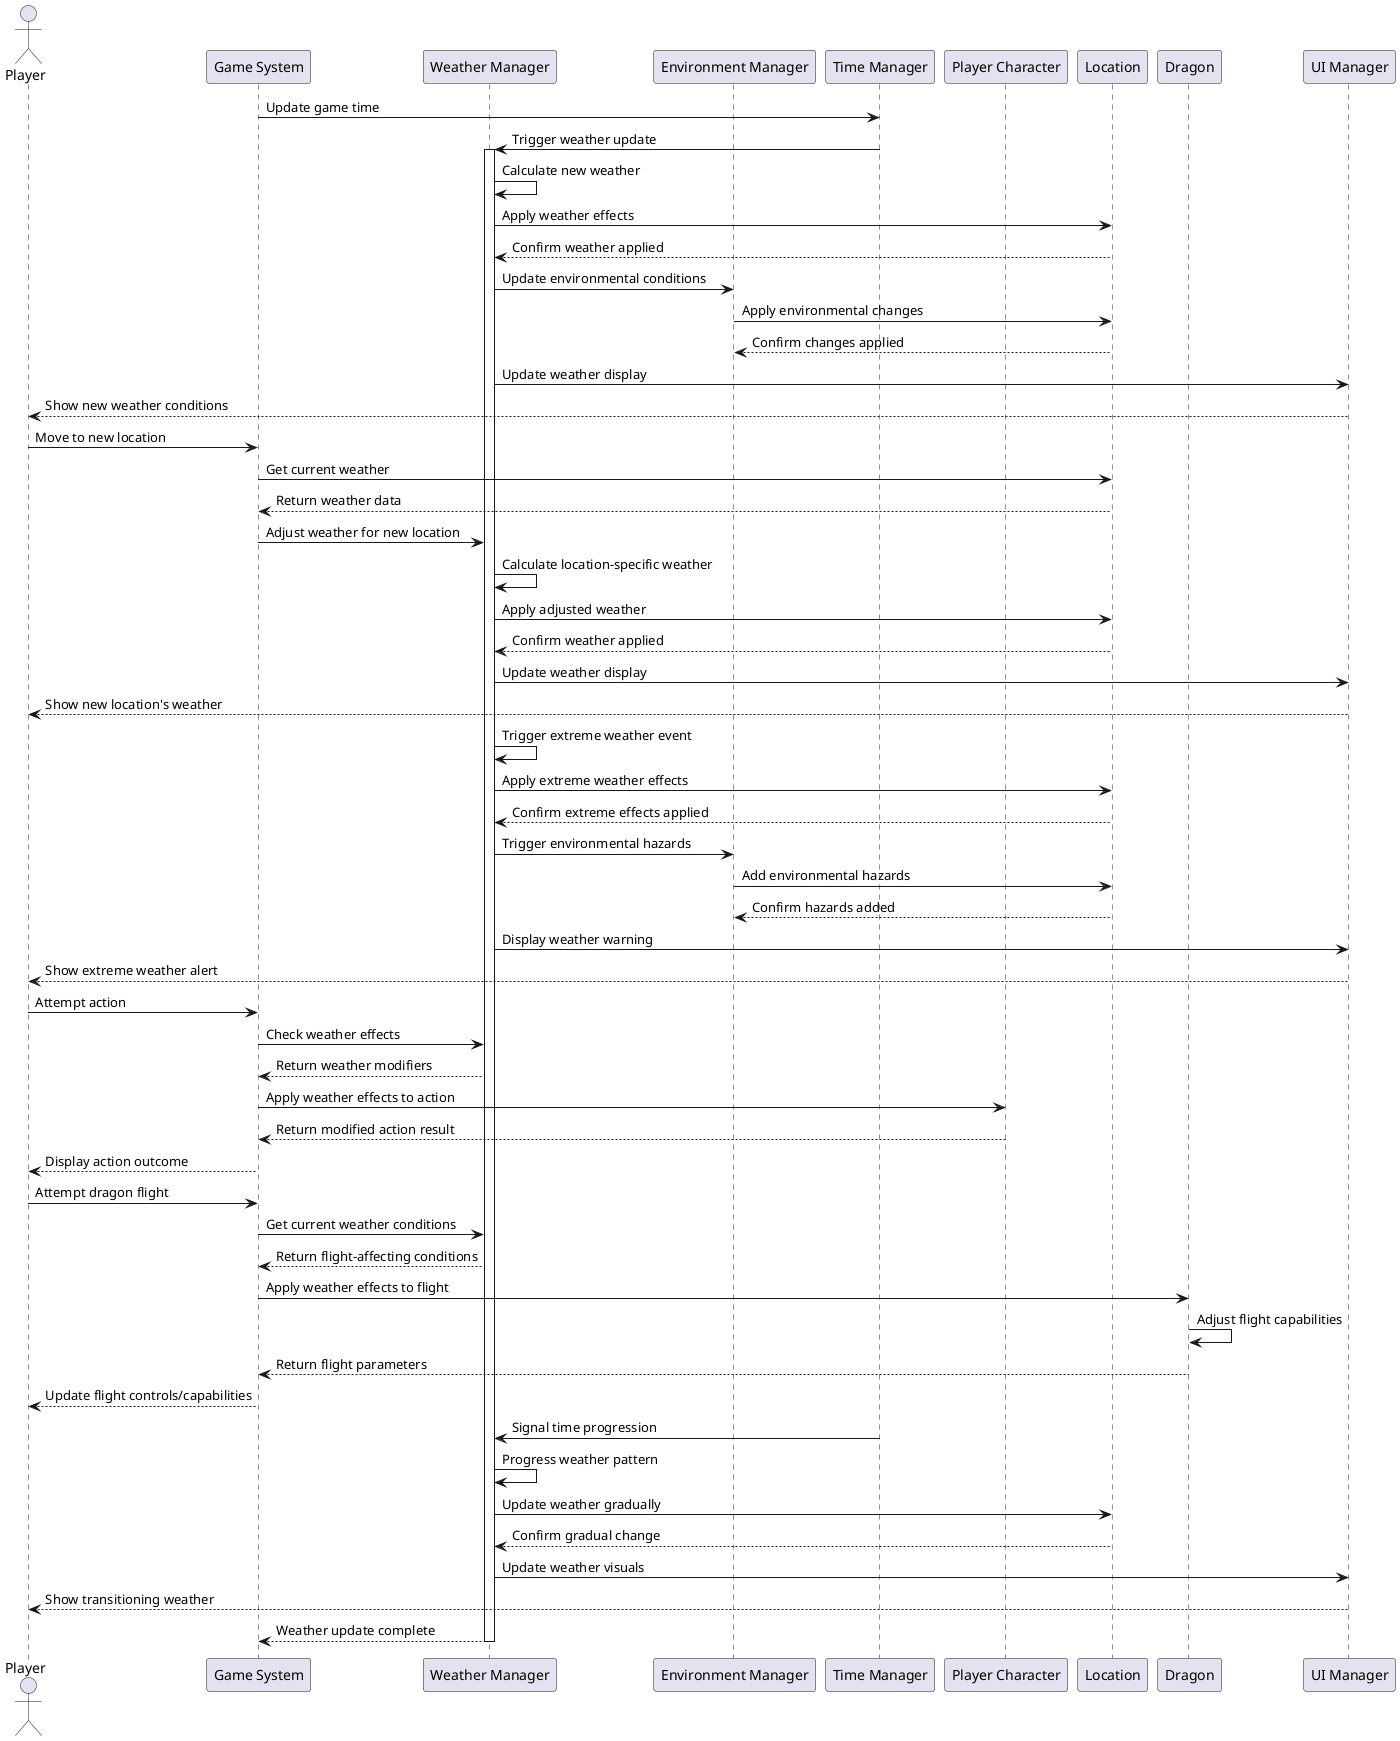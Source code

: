 @startuml
actor Player
participant "Game System" as Game
participant "Weather Manager" as WeatherMgr
participant "Environment Manager" as EnvMgr
participant "Time Manager" as TimeMgr
participant "Player Character" as PlayerChar
participant "Location" as Location
participant "Dragon" as Dragon
participant "UI Manager" as UIMgr

' Regular weather update
Game -> TimeMgr: Update game time
TimeMgr -> WeatherMgr: Trigger weather update
activate WeatherMgr
WeatherMgr -> WeatherMgr: Calculate new weather
WeatherMgr -> Location: Apply weather effects
Location --> WeatherMgr: Confirm weather applied
WeatherMgr -> EnvMgr: Update environmental conditions
EnvMgr -> Location: Apply environmental changes
Location --> EnvMgr: Confirm changes applied
WeatherMgr -> UIMgr: Update weather display
UIMgr --> Player: Show new weather conditions

' Player entering new area
Player -> Game: Move to new location
Game -> Location: Get current weather
Location --> Game: Return weather data
Game -> WeatherMgr: Adjust weather for new location
WeatherMgr -> WeatherMgr: Calculate location-specific weather
WeatherMgr -> Location: Apply adjusted weather
Location --> WeatherMgr: Confirm weather applied
WeatherMgr -> UIMgr: Update weather display
UIMgr --> Player: Show new location's weather

' Extreme weather event
WeatherMgr -> WeatherMgr: Trigger extreme weather event
WeatherMgr -> Location: Apply extreme weather effects
Location --> WeatherMgr: Confirm extreme effects applied
WeatherMgr -> EnvMgr: Trigger environmental hazards
EnvMgr -> Location: Add environmental hazards
Location --> EnvMgr: Confirm hazards added
WeatherMgr -> UIMgr: Display weather warning
UIMgr --> Player: Show extreme weather alert

' Weather affecting gameplay
Player -> Game: Attempt action
Game -> WeatherMgr: Check weather effects
WeatherMgr --> Game: Return weather modifiers
Game -> PlayerChar: Apply weather effects to action
PlayerChar --> Game: Return modified action result
Game --> Player: Display action outcome

' Weather affecting dragon flight
Player -> Game: Attempt dragon flight
Game -> WeatherMgr: Get current weather conditions
WeatherMgr --> Game: Return flight-affecting conditions
Game -> Dragon: Apply weather effects to flight
Dragon -> Dragon: Adjust flight capabilities
Dragon --> Game: Return flight parameters
Game --> Player: Update flight controls/capabilities

' Time-based weather transition
TimeMgr -> WeatherMgr: Signal time progression
WeatherMgr -> WeatherMgr: Progress weather pattern
WeatherMgr -> Location: Update weather gradually
Location --> WeatherMgr: Confirm gradual change
WeatherMgr -> UIMgr: Update weather visuals
UIMgr --> Player: Show transitioning weather

WeatherMgr --> Game: Weather update complete
deactivate WeatherMgr

@enduml
